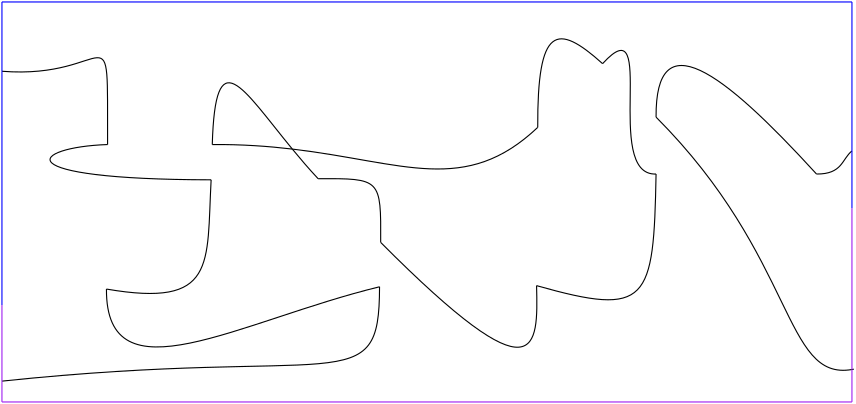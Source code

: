 <?xml version="1.0" encoding="UTF-8"?>
<ipe version="70005" creator="HGeometry"><ipestyle name="basic">
<color name="red" value="1 0 0"/>
<color name="green" value="0 1 0"/>
<color name="blue" value="0 0 1"/>
<color name="yellow" value="1 1 0"/>
<color name="orange" value="1 0.647 0"/>
<color name="gold" value="1 0.843 0"/>
<color name="purple" value="0.627 0.125 0.941"/>
<color name="gray" value="0.745 0.745 0.745"/>
<color name="brown" value="0.647 0.165 0.165"/>
<color name="navy" value="0 0 0.502"/>
<color name="pink" value="1 0.753 0.796"/>
<color name="seagreen" value="0.18 0.545 0.341"/>
<color name="turquoise" value="0.251 0.878 0.816"/>
<color name="violet" value="0.933 0.51 0.933"/>
<color name="darkblue" value="0 0 0.545"/>
<color name="darkcyan" value="0 0.545 0.545"/>
<color name="darkgray" value="0.663 0.663 0.663"/>
<color name="darkgreen" value="0 0.392 0"/>
<color name="darkmagenta" value="0.545 0 0.545"/>
<color name="darkorange" value="1 0.549 0"/>
<color name="darkred" value="0.545 0 0"/>
<color name="lightblue" value="0.678 0.847 0.902"/>
<color name="lightcyan" value="0.878 1 1"/>
<color name="lightgray" value="0.827 0.827 0.827"/>
<color name="lightgreen" value="0.565 0.933 0.565"/>
<color name="lightyellow" value="1 1 0.878"/>
<dashstyle name="dashed" value="[4] 0"/>
<dashstyle name="dotted" value="[1 3] 0"/>
<dashstyle name="dash dotted" value="[4 2 1 2] 0"/>
<dashstyle name="dash dot dotted" value="[4 2 1 2 1 2] 0"/>
<pen name="heavier" value="0.8"/>
<pen name="fat" value="1.2"/>
<pen name="ultrafat" value="2"/>
<textsize name="large" value="\large"/>
<textsize name="Large" value="\Large"/>
<textsize name="LARGE" value="\LARGE"/>
<textsize name="huge" value="\huge"/>
<textsize name="Huge" value="\Huge"/>
<textsize name="small" value="\small"/>
<textsize name="footnote" value="\footnotesize"/>
<textsize name="tiny" value="\tiny"/>
<symbolsize name="small" value="2"/>
<symbolsize name="tiny" value="1.1"/>
<symbolsize name="large" value="5"/>
<arrowsize name="small" value="5"/>
<arrowsize name="tiny" value="3"/>
<arrowsize name="large" value="10"/>
<gridsize name="4 pts" value="4"/>
<gridsize name="8 pts (~3 mm)" value="8"/>
<gridsize name="16 pts (~6 mm)" value="16"/>
<gridsize name="32 pts (~12 mm)" value="32"/>
<gridsize name="10 pts (~3.5 mm)" value="10"/>
<gridsize name="20 pts (~7 mm)" value="20"/>
<gridsize name="14 pts (~5 mm)" value="14"/>
<gridsize name="28 pts (~10 mm)" value="28"/>
<gridsize name="56 pts (~20 mm)" value="56"/>
<anglesize name="90 deg" value="90"/>
<anglesize name="60 deg" value="60"/>
<anglesize name="45 deg" value="45"/>
<anglesize name="30 deg" value="30"/>
<anglesize name="22.5 deg" value="22.5"/>
<symbol name="mark/circle(sx)" transformations="translations">
<path fill="sym-stroke">
0.6 0 0 0.6 0 0 e 0.4 0 0 0.4 0 0 e
</path></symbol>
<symbol name="mark/disk(sx)" transformations="translations">
<path fill="sym-stroke">
0.6 0 0 0.6 0 0 e
</path></symbol>
<symbol name="mark/fdisk(sfx)" transformations="translations">
<group><path fill="sym-fill">
0.5 0 0 0.5 0 0 e
</path><path fill="sym-stroke" fillrule="eofill">
0.6 0 0 0.6 0 0 e 0.4 0 0 0.4 0 0 e
</path></group></symbol>
<symbol name="mark/box(sx)" transformations="translations">
<path fill="sym-stroke" fillrule="eofill">
-0.6 -0.6 m 0.6 -0.6 l 0.6 0.6 l -0.6 0.6 l h
-0.4 -0.4 m 0.4 -0.4 l 0.4 0.4 l -0.4 0.4 l h</path></symbol>
<symbol name="mark/square(sx)" transformations="translations">
<path fill="sym-stroke">
-0.6 -0.6 m 0.6 -0.6 l 0.6 0.6 l -0.6 0.6 l h</path></symbol>
<symbol name="mark/fsquare(sfx)" transformations="translations">
<group><path fill="sym-fill">
-0.5 -0.5 m 0.5 -0.5 l 0.5 0.5 l -0.5 0.5 l h</path>
<path fill="sym-stroke" fillrule="eofill">
-0.6 -0.6 m 0.6 -0.6 l 0.6 0.6 l -0.6 0.6 l h
-0.4 -0.4 m 0.4 -0.4 l 0.4 0.4 l -0.4 0.4 l h</path></group></symbol>
<symbol name="mark/cross(sx)" transformations="translations">
<group><path fill="sym-stroke">
-0.43 -0.57 m 0.57 0.43 l 0.43 0.57 l -0.57 -0.43 l h</path>
<path fill="sym-stroke">
-0.43 0.57 m 0.57 -0.43 l 0.43 -0.57 l -0.57 0.43 l h</path>
</group></symbol>
<symbol name="arrow/arc(spx)">
<path pen="sym-pen" stroke="sym-stroke" fill="sym-stroke">
0 0 m -1.0 0.333 l -1.0 -0.333 l h</path></symbol>
<symbol name="arrow/farc(spx)">
<path pen="sym-pen" stroke="sym-stroke" fill="white">
0 0 m -1.0 0.333 l -1.0 -0.333 l h</path></symbol>
<symbol name="arrow/ptarc(spx)">
<path pen="sym-pen" stroke="sym-stroke" fill="sym-stroke">
0 0 m -1.0 0.333 l -0.8 0 l -1.0 -0.333 l h</path></symbol>
<symbol name="arrow/fptarc(spx)">
<path pen="sym-pen" stroke="sym-stroke" fill="white">
0 0 m -1.0 0.333 l -0.8 0 l -1.0 -0.333 l h</path></symbol>
<symbol name="arrow/fnormal(spx)">
<path pen="sym-pen" stroke="sym-stroke" fill="white">
0 0 m -1.0 0.333 l -1.0 -0.333 l h</path></symbol>
<symbol name="arrow/pointed(spx)">
<path pen="sym-pen" stroke="sym-stroke" fill="sym-stroke">
0 0 m -1.0 0.333 l -0.8 0 l -1.0 -0.333 l h</path></symbol>
<symbol name="arrow/fpointed(spx)">
<path pen="sym-pen" stroke="sym-stroke" fill="white">
0 0 m -1.0 0.333 l -0.8 0 l -1.0 -0.333 l h</path></symbol>
<symbol name="arrow/linear(spx)">
<path pen="sym-pen" stroke="sym-stroke">
-1.0 0.333 m 0 0 l -1.0 -0.333 l</path></symbol>
<symbol name="arrow/fdouble(spx)">
<path pen="sym-pen" stroke="sym-stroke" fill="white">
0 0 m -1.0 0.333 l -1.0 -0.333 l h
-1 0 m -2.0 0.333 l -2.0 -0.333 l h
</path></symbol>
<symbol name="arrow/double(spx)">
<path pen="sym-pen" stroke="sym-stroke" fill="sym-stroke">
0 0 m -1.0 0.333 l -1.0 -0.333 l h
-1 0 m -2.0 0.333 l -2.0 -0.333 l h
</path></symbol>
<tiling name="falling" angle="-60" width="1" step="4"/>
<tiling name="rising" angle="30" width="1" step="4"/>
<textstyle name="center" begin="\begin{center}" end="\end{center}"/>
<textstyle name="itemize" begin="\begin{itemize}" end="\end{itemize}"/>
<textstyle name="item" begin="\begin{itemize}\item{}" end="\end{itemize}"/>
</ipestyle><page><layer name="alpha"/><view layers="alpha" active="alpha"/><path stroke="black">224.163400000000 587.569600000000 m
246.807400000000 587.652400000000 246.807400000000 587.652400000000 246.694000000000 564.628600000000 c
</path><path stroke="black">147.968680000000 547.833700000000 m
187.718800000000 541.011700000000 183.990100000000 556.488100000000 185.656000000000 587.160100000000 c
</path><path stroke="black">186.066400000000 599.859100000000 m
187.157312994384 637.695041772460 196.630606271480 620.435542056978 214.886645050195 598.229184641042 c
</path><path stroke="black">214.886645050195 598.229184641042 m
217.759535947434 594.734688847963 220.851816711425 591.115538476562 224.163400000000 587.569600000000 c
</path><path stroke="black">185.656000000000 587.160100000000 m
110.349400000000 587.260900000000 120.584650000000 598.896100000000 148.378270000000 599.859100000000 c
</path><path stroke="black">246.694000000000 564.628600000000 m
303.835900000000 507.196000000000 303.351700000000 526.662100000000 302.816200000000 549.062200000000 c
</path><path stroke="black">303.230200000000 606.040300000000 m
277.201930395507 581.413860211181 255.195185892155 593.461292056821 214.886645050195 598.229184641042 c
</path><path stroke="black">214.886645050195 598.229184641042 m
206.199044827186 599.256815844011 196.668693225097 599.946168737792 186.066400000000 599.859100000000 c
</path><path stroke="black">147.968680000000 547.833700000000 m
147.732970000000 507.196000000000 195.727000000000 536.357800000000 246.284500000000 548.652700000000 c
</path><path stroke="black">246.284500000000 548.652700000000 m
246.226000000000 507.196000000000 233.306500000000 527.608900000000 110.349400000000 514.689400000000 c
</path><path stroke="black">148.378270000000 599.859100000000 m
148.225360000000 651.196000000000 151.003660000000 623.065600000000 110.349400000000 626.239900000000 c
</path><path stroke="black">303.230200000000 606.040300000000 m
303.068200000000 642.619000000000 310.000900000000 643.879900000000 326.579800000000 628.980400000000 c
</path><path stroke="black">302.816200000000 549.062200000000 m
343.087600000000 537.686200000000 344.978500000000 543.043000000000 345.833500000000 589.244500000000 c
</path><path stroke="black">345.833500000000 609.727600000000 m
345.608500000000 644.194900000000 369.242500000000 626.863600000000 403.593700000000 589.244500000000 c
</path><path stroke="black">326.579800000000 628.980400000000 m
346.869400000000 651.196000000000 326.386300000000 588.419200000000 345.833500000000 589.244500000000 c
</path><path stroke="black">345.833500000000 609.727600000000 m
396.433740332031 558.989994750976 391.622890732157 514.585590654987 416.349041571558 518.870007064833 c
</path><path stroke="black">416.349041571558 518.870007064833 m
416.574283646510 518.908811158125 416.799016906738 518.951272106933 417.026200000000 518.997700000000 c
</path><path stroke="black">403.593700000000 589.244500000000 m
412.939300000000 589.160800000000 412.684600000000 594.592300000000 416.349400000000 597.563200000000 c
</path><path stroke="blue">110.350000000000 542.054000000000 m
110.349742899576 570.114454386393 110.349485799153 598.174908772786 110.349400000000 626.239900000000 c
</path><path stroke="blue">110.349400000000 626.239900000000 m
110.349152465820 634.555575439453 110.349076232910 642.875787719726 110.349000000000 651.196000000000 c
</path><path stroke="blue">110.349000000000 651.196000000000 m
212.349000000000 651.196000000000 314.349000000000 651.196000000000 416.349000000000 651.196000000000 c
</path><path stroke="blue">416.349000000000 651.196000000000 m
416.349000000000 633.315446655273 416.349000000000 615.434893310546 416.349400000000 597.563200000000 c
</path><path stroke="blue">416.349400000000 597.563200000000 m
416.349000000000 590.687893310546 416.349000000000 583.821446655273 416.349000000000 576.955000000000 c
</path><path stroke="purple">110.350000000000 542.054000000000 m
110.349738362630 532.933844563802 110.349476725260 523.813689127604 110.349400000000 514.689400000000 c
</path><path stroke="purple">110.349400000000 514.689400000000 m
110.349143391927 512.194355794270 110.349071695963 509.695177897135 110.349000000000 507.196000000000 c
</path><path stroke="purple">110.349000000000 507.196000000000 m
212.349000000000 507.196000000000 314.349000000000 507.196000000000 416.349000000000 507.196000000000 c
</path><path stroke="purple">416.349000000000 507.196000000000 m
416.349000000000 511.087584838867 416.349000000000 514.979169677734 416.349041571558 518.870007064833 c
</path><path stroke="purple">416.349041571558 518.870007064833 m
416.349000000000 538.232169677734 416.349000000000 557.593584838867 416.349000000000 576.955000000000 c
</path></page></ipe>